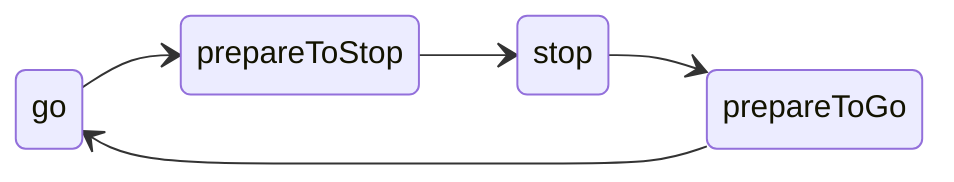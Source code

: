 stateDiagram
direction LR
  go --> prepareToStop
    prepareToStop --> stop

  %% ...gotta keep that traffic flowing
  stop --> prepareToGo
    prepareToGo --> go